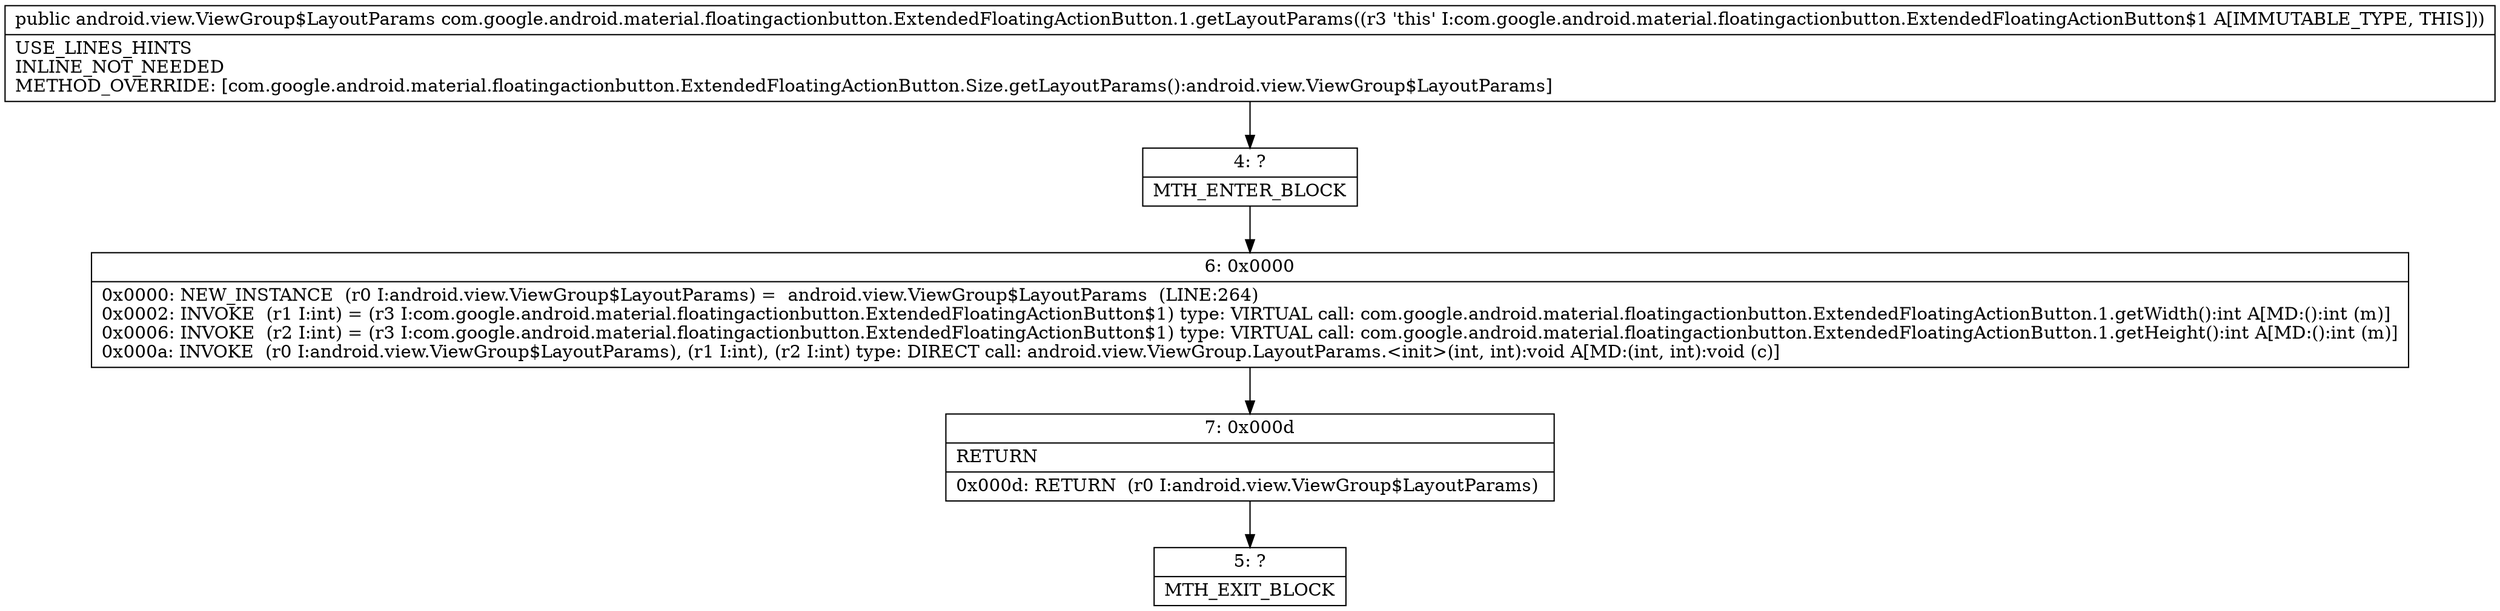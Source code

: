 digraph "CFG forcom.google.android.material.floatingactionbutton.ExtendedFloatingActionButton.1.getLayoutParams()Landroid\/view\/ViewGroup$LayoutParams;" {
Node_4 [shape=record,label="{4\:\ ?|MTH_ENTER_BLOCK\l}"];
Node_6 [shape=record,label="{6\:\ 0x0000|0x0000: NEW_INSTANCE  (r0 I:android.view.ViewGroup$LayoutParams) =  android.view.ViewGroup$LayoutParams  (LINE:264)\l0x0002: INVOKE  (r1 I:int) = (r3 I:com.google.android.material.floatingactionbutton.ExtendedFloatingActionButton$1) type: VIRTUAL call: com.google.android.material.floatingactionbutton.ExtendedFloatingActionButton.1.getWidth():int A[MD:():int (m)]\l0x0006: INVOKE  (r2 I:int) = (r3 I:com.google.android.material.floatingactionbutton.ExtendedFloatingActionButton$1) type: VIRTUAL call: com.google.android.material.floatingactionbutton.ExtendedFloatingActionButton.1.getHeight():int A[MD:():int (m)]\l0x000a: INVOKE  (r0 I:android.view.ViewGroup$LayoutParams), (r1 I:int), (r2 I:int) type: DIRECT call: android.view.ViewGroup.LayoutParams.\<init\>(int, int):void A[MD:(int, int):void (c)]\l}"];
Node_7 [shape=record,label="{7\:\ 0x000d|RETURN\l|0x000d: RETURN  (r0 I:android.view.ViewGroup$LayoutParams) \l}"];
Node_5 [shape=record,label="{5\:\ ?|MTH_EXIT_BLOCK\l}"];
MethodNode[shape=record,label="{public android.view.ViewGroup$LayoutParams com.google.android.material.floatingactionbutton.ExtendedFloatingActionButton.1.getLayoutParams((r3 'this' I:com.google.android.material.floatingactionbutton.ExtendedFloatingActionButton$1 A[IMMUTABLE_TYPE, THIS]))  | USE_LINES_HINTS\lINLINE_NOT_NEEDED\lMETHOD_OVERRIDE: [com.google.android.material.floatingactionbutton.ExtendedFloatingActionButton.Size.getLayoutParams():android.view.ViewGroup$LayoutParams]\l}"];
MethodNode -> Node_4;Node_4 -> Node_6;
Node_6 -> Node_7;
Node_7 -> Node_5;
}

